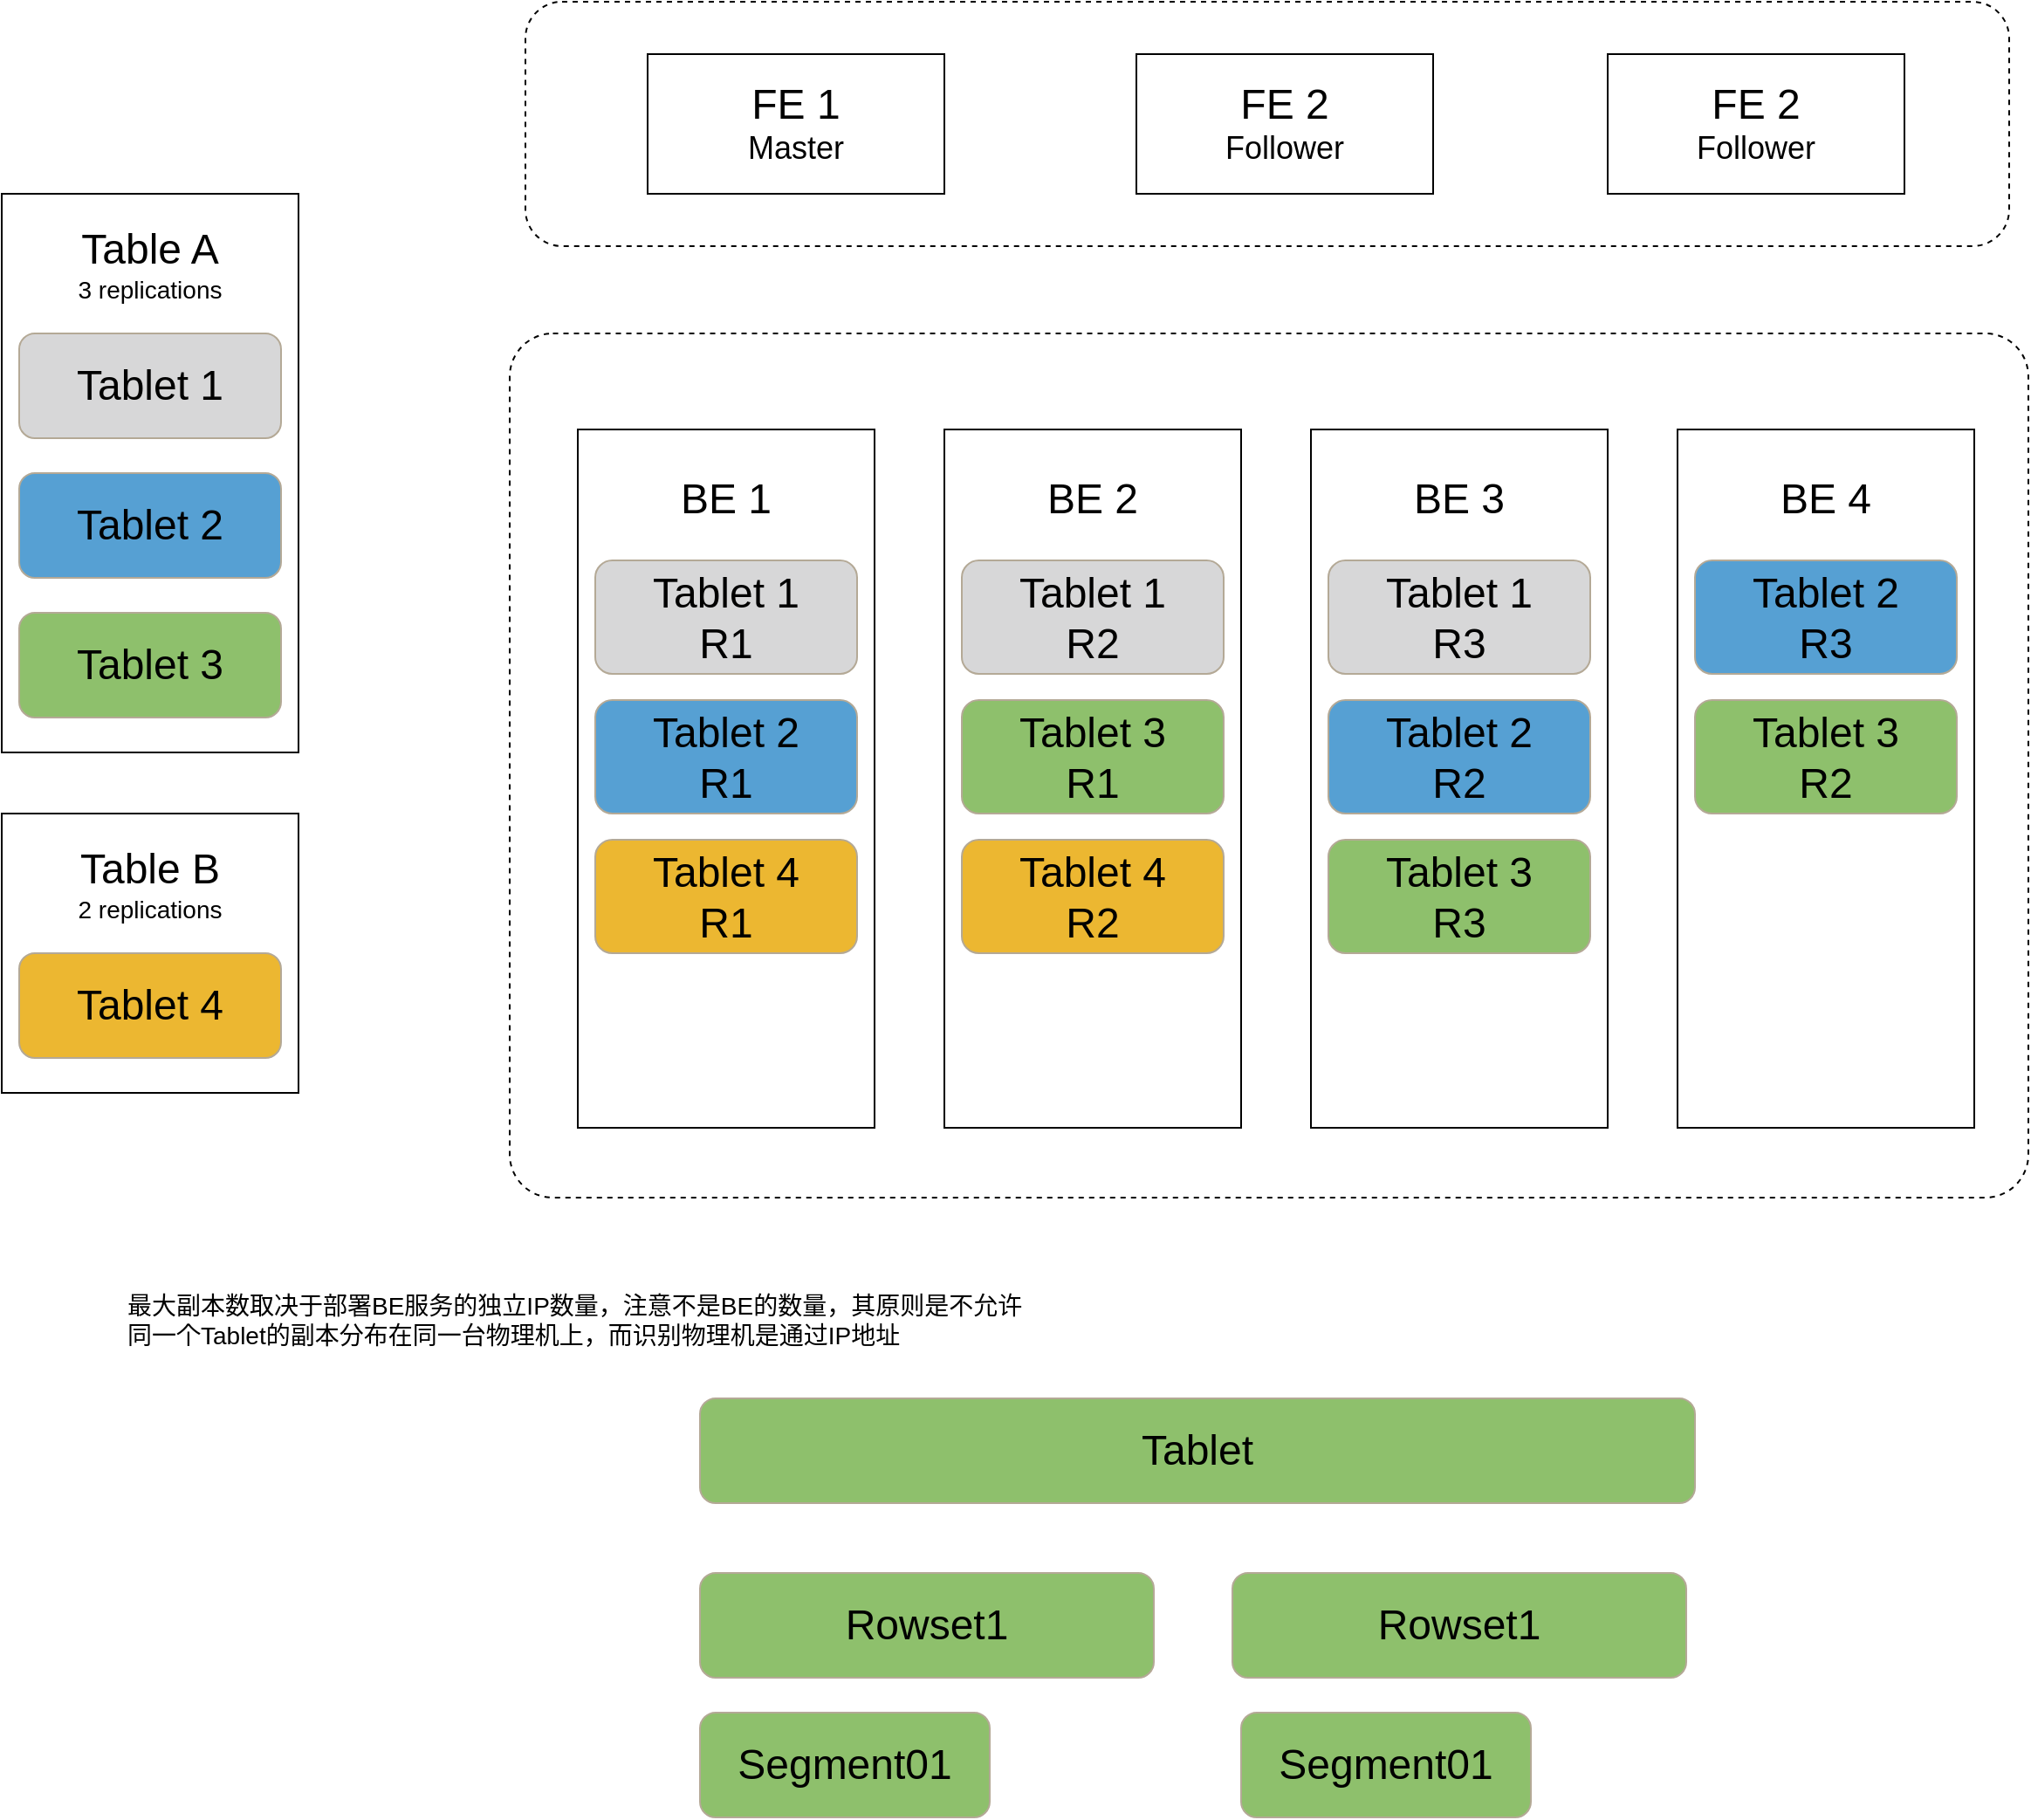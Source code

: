 <mxfile version="21.2.1" type="github">
  <diagram name="第 1 页" id="mniUiiSoPbnkiGQSMimY">
    <mxGraphModel dx="2206" dy="1175" grid="1" gridSize="10" guides="1" tooltips="1" connect="1" arrows="1" fold="1" page="1" pageScale="1" pageWidth="827" pageHeight="1169" math="0" shadow="0">
      <root>
        <mxCell id="0" />
        <mxCell id="1" parent="0" />
        <mxCell id="UMFmBSXivluhDXqMdhv--41" value="" style="rounded=1;whiteSpace=wrap;html=1;arcSize=5;fillColor=none;dashed=1;" vertex="1" parent="1">
          <mxGeometry x="501" y="260" width="870" height="495" as="geometry" />
        </mxCell>
        <mxCell id="UMFmBSXivluhDXqMdhv--40" value="" style="rounded=1;whiteSpace=wrap;html=1;fillColor=none;dashed=1;" vertex="1" parent="1">
          <mxGeometry x="510" y="70" width="850" height="140" as="geometry" />
        </mxCell>
        <mxCell id="UMFmBSXivluhDXqMdhv--1" value="" style="rounded=0;whiteSpace=wrap;html=1;" vertex="1" parent="1">
          <mxGeometry x="210" y="180" width="170" height="320" as="geometry" />
        </mxCell>
        <mxCell id="UMFmBSXivluhDXqMdhv--2" value="&lt;font style=&quot;&quot;&gt;&lt;span style=&quot;font-size: 24px;&quot;&gt;Table A&lt;/span&gt;&lt;br&gt;&lt;font style=&quot;font-size: 14px;&quot;&gt;3 replications&lt;/font&gt;&lt;br&gt;&lt;/font&gt;" style="text;html=1;strokeColor=none;fillColor=none;align=center;verticalAlign=middle;whiteSpace=wrap;rounded=0;" vertex="1" parent="1">
          <mxGeometry x="210" y="190" width="170" height="60" as="geometry" />
        </mxCell>
        <mxCell id="UMFmBSXivluhDXqMdhv--3" value="&lt;font style=&quot;font-size: 24px;&quot;&gt;Tablet 1&lt;br&gt;&lt;/font&gt;" style="rounded=1;whiteSpace=wrap;html=1;strokeColor=#b4a996;fillColor=#d7d7d8;" vertex="1" parent="1">
          <mxGeometry x="220" y="260" width="150" height="60" as="geometry" />
        </mxCell>
        <mxCell id="UMFmBSXivluhDXqMdhv--4" value="&lt;font style=&quot;font-size: 24px;&quot;&gt;Tablet 2&lt;br&gt;&lt;/font&gt;" style="rounded=1;whiteSpace=wrap;html=1;strokeColor=#B4A996;fillColor=#56a0d3;" vertex="1" parent="1">
          <mxGeometry x="220" y="340" width="150" height="60" as="geometry" />
        </mxCell>
        <mxCell id="UMFmBSXivluhDXqMdhv--5" value="&lt;font style=&quot;font-size: 24px;&quot;&gt;Tablet 3&lt;br&gt;&lt;/font&gt;" style="rounded=1;whiteSpace=wrap;html=1;strokeColor=#b4a996;fillColor=#8ec06c;" vertex="1" parent="1">
          <mxGeometry x="220" y="420" width="150" height="60" as="geometry" />
        </mxCell>
        <mxCell id="UMFmBSXivluhDXqMdhv--6" value="" style="rounded=0;whiteSpace=wrap;html=1;" vertex="1" parent="1">
          <mxGeometry x="210" y="535" width="170" height="160" as="geometry" />
        </mxCell>
        <mxCell id="UMFmBSXivluhDXqMdhv--7" value="&lt;font style=&quot;&quot;&gt;&lt;span style=&quot;font-size: 24px;&quot;&gt;Table B&lt;/span&gt;&lt;br&gt;&lt;font style=&quot;font-size: 14px;&quot;&gt;2 replications&lt;/font&gt;&lt;br&gt;&lt;/font&gt;" style="text;html=1;strokeColor=none;fillColor=none;align=center;verticalAlign=middle;whiteSpace=wrap;rounded=0;" vertex="1" parent="1">
          <mxGeometry x="210" y="545" width="170" height="60" as="geometry" />
        </mxCell>
        <mxCell id="UMFmBSXivluhDXqMdhv--8" value="&lt;font style=&quot;font-size: 24px;&quot;&gt;Tablet 4&lt;br&gt;&lt;/font&gt;" style="rounded=1;whiteSpace=wrap;html=1;strokeColor=#b4a996;fillColor=#ecb731;" vertex="1" parent="1">
          <mxGeometry x="220" y="615" width="150" height="60" as="geometry" />
        </mxCell>
        <mxCell id="UMFmBSXivluhDXqMdhv--9" value="" style="rounded=0;whiteSpace=wrap;html=1;" vertex="1" parent="1">
          <mxGeometry x="540" y="315" width="170" height="400" as="geometry" />
        </mxCell>
        <mxCell id="UMFmBSXivluhDXqMdhv--10" value="&lt;font style=&quot;&quot;&gt;&lt;span style=&quot;font-size: 24px;&quot;&gt;BE 1&lt;/span&gt;&lt;br&gt;&lt;/font&gt;" style="text;html=1;strokeColor=none;fillColor=none;align=center;verticalAlign=middle;whiteSpace=wrap;rounded=0;" vertex="1" parent="1">
          <mxGeometry x="540" y="325" width="170" height="60" as="geometry" />
        </mxCell>
        <mxCell id="UMFmBSXivluhDXqMdhv--11" value="&lt;font style=&quot;font-size: 24px;&quot;&gt;Tablet 1&lt;br&gt;R1&lt;br&gt;&lt;/font&gt;" style="rounded=1;whiteSpace=wrap;html=1;strokeColor=#b4a996;fillColor=#d7d7d8;" vertex="1" parent="1">
          <mxGeometry x="550" y="390" width="150" height="65" as="geometry" />
        </mxCell>
        <mxCell id="UMFmBSXivluhDXqMdhv--12" value="&lt;font style=&quot;font-size: 24px;&quot;&gt;Tablet 2&lt;br&gt;R1&lt;br&gt;&lt;/font&gt;" style="rounded=1;whiteSpace=wrap;html=1;strokeColor=#B4A996;fillColor=#56a0d3;" vertex="1" parent="1">
          <mxGeometry x="550" y="470" width="150" height="65" as="geometry" />
        </mxCell>
        <mxCell id="UMFmBSXivluhDXqMdhv--13" value="" style="rounded=0;whiteSpace=wrap;html=1;" vertex="1" parent="1">
          <mxGeometry x="750" y="315" width="170" height="400" as="geometry" />
        </mxCell>
        <mxCell id="UMFmBSXivluhDXqMdhv--14" value="&lt;font style=&quot;&quot;&gt;&lt;span style=&quot;font-size: 24px;&quot;&gt;BE 2&lt;/span&gt;&lt;br&gt;&lt;/font&gt;" style="text;html=1;strokeColor=none;fillColor=none;align=center;verticalAlign=middle;whiteSpace=wrap;rounded=0;" vertex="1" parent="1">
          <mxGeometry x="750" y="325" width="170" height="60" as="geometry" />
        </mxCell>
        <mxCell id="UMFmBSXivluhDXqMdhv--15" value="&lt;font style=&quot;font-size: 24px;&quot;&gt;Tablet 1&lt;br&gt;R2&lt;br&gt;&lt;/font&gt;" style="rounded=1;whiteSpace=wrap;html=1;strokeColor=#b4a996;fillColor=#d7d7d8;" vertex="1" parent="1">
          <mxGeometry x="760" y="390" width="150" height="65" as="geometry" />
        </mxCell>
        <mxCell id="UMFmBSXivluhDXqMdhv--16" value="&lt;font style=&quot;font-size: 24px;&quot;&gt;Tablet 3&lt;br&gt;R1&lt;br&gt;&lt;/font&gt;" style="rounded=1;whiteSpace=wrap;html=1;strokeColor=#b4a996;fillColor=#8ec06c;" vertex="1" parent="1">
          <mxGeometry x="760" y="470" width="150" height="65" as="geometry" />
        </mxCell>
        <mxCell id="UMFmBSXivluhDXqMdhv--17" value="" style="rounded=0;whiteSpace=wrap;html=1;" vertex="1" parent="1">
          <mxGeometry x="960" y="315" width="170" height="400" as="geometry" />
        </mxCell>
        <mxCell id="UMFmBSXivluhDXqMdhv--18" value="&lt;font style=&quot;&quot;&gt;&lt;span style=&quot;font-size: 24px;&quot;&gt;BE 3&lt;/span&gt;&lt;br&gt;&lt;/font&gt;" style="text;html=1;strokeColor=none;fillColor=none;align=center;verticalAlign=middle;whiteSpace=wrap;rounded=0;" vertex="1" parent="1">
          <mxGeometry x="960" y="325" width="170" height="60" as="geometry" />
        </mxCell>
        <mxCell id="UMFmBSXivluhDXqMdhv--19" value="&lt;font style=&quot;font-size: 24px;&quot;&gt;Tablet 1&lt;br&gt;R3&lt;br&gt;&lt;/font&gt;" style="rounded=1;whiteSpace=wrap;html=1;strokeColor=#b4a996;fillColor=#d7d7d8;" vertex="1" parent="1">
          <mxGeometry x="970" y="390" width="150" height="65" as="geometry" />
        </mxCell>
        <mxCell id="UMFmBSXivluhDXqMdhv--20" value="&lt;font style=&quot;font-size: 24px;&quot;&gt;Tablet 2&lt;br&gt;R2&lt;br&gt;&lt;/font&gt;" style="rounded=1;whiteSpace=wrap;html=1;strokeColor=#B4A996;fillColor=#56a0d3;" vertex="1" parent="1">
          <mxGeometry x="970" y="470" width="150" height="65" as="geometry" />
        </mxCell>
        <mxCell id="UMFmBSXivluhDXqMdhv--21" value="&lt;font style=&quot;font-size: 24px;&quot;&gt;Tablet 3&lt;br&gt;R3&lt;br&gt;&lt;/font&gt;" style="rounded=1;whiteSpace=wrap;html=1;strokeColor=#b4a996;fillColor=#8ec06c;" vertex="1" parent="1">
          <mxGeometry x="970" y="550" width="150" height="65" as="geometry" />
        </mxCell>
        <mxCell id="UMFmBSXivluhDXqMdhv--22" value="" style="rounded=0;whiteSpace=wrap;html=1;" vertex="1" parent="1">
          <mxGeometry x="1170" y="315" width="170" height="400" as="geometry" />
        </mxCell>
        <mxCell id="UMFmBSXivluhDXqMdhv--23" value="&lt;font style=&quot;&quot;&gt;&lt;span style=&quot;font-size: 24px;&quot;&gt;BE 4&lt;/span&gt;&lt;br&gt;&lt;/font&gt;" style="text;html=1;strokeColor=none;fillColor=none;align=center;verticalAlign=middle;whiteSpace=wrap;rounded=0;" vertex="1" parent="1">
          <mxGeometry x="1170" y="325" width="170" height="60" as="geometry" />
        </mxCell>
        <mxCell id="UMFmBSXivluhDXqMdhv--24" value="&lt;font style=&quot;font-size: 24px;&quot;&gt;Tablet 2&lt;br&gt;R3&lt;br&gt;&lt;/font&gt;" style="rounded=1;whiteSpace=wrap;html=1;strokeColor=#B4A996;fillColor=#56a0d3;" vertex="1" parent="1">
          <mxGeometry x="1180" y="390" width="150" height="65" as="geometry" />
        </mxCell>
        <mxCell id="UMFmBSXivluhDXqMdhv--25" value="&lt;font style=&quot;font-size: 24px;&quot;&gt;Tablet 3&lt;br&gt;R2&lt;br&gt;&lt;/font&gt;" style="rounded=1;whiteSpace=wrap;html=1;strokeColor=#b4a996;fillColor=#8ec06c;" vertex="1" parent="1">
          <mxGeometry x="1180" y="470" width="150" height="65" as="geometry" />
        </mxCell>
        <mxCell id="UMFmBSXivluhDXqMdhv--26" value="&lt;font style=&quot;font-size: 24px;&quot;&gt;Tablet 4&lt;br&gt;R1&lt;br&gt;&lt;/font&gt;" style="rounded=1;whiteSpace=wrap;html=1;strokeColor=#b4a996;fillColor=#ecb731;" vertex="1" parent="1">
          <mxGeometry x="550" y="550" width="150" height="65" as="geometry" />
        </mxCell>
        <mxCell id="UMFmBSXivluhDXqMdhv--27" value="" style="rounded=0;whiteSpace=wrap;html=1;" vertex="1" parent="1">
          <mxGeometry x="580" y="100" width="170" height="80" as="geometry" />
        </mxCell>
        <mxCell id="UMFmBSXivluhDXqMdhv--28" value="&lt;font style=&quot;&quot;&gt;&lt;span style=&quot;font-size: 24px;&quot;&gt;FE 1&lt;br&gt;&lt;/span&gt;&lt;font style=&quot;font-size: 18px;&quot;&gt;Master&lt;/font&gt;&lt;br&gt;&lt;/font&gt;" style="text;html=1;strokeColor=none;fillColor=none;align=center;verticalAlign=middle;whiteSpace=wrap;rounded=0;" vertex="1" parent="1">
          <mxGeometry x="580" y="110" width="170" height="60" as="geometry" />
        </mxCell>
        <mxCell id="UMFmBSXivluhDXqMdhv--29" value="" style="rounded=0;whiteSpace=wrap;html=1;" vertex="1" parent="1">
          <mxGeometry x="860" y="100" width="170" height="80" as="geometry" />
        </mxCell>
        <mxCell id="UMFmBSXivluhDXqMdhv--30" value="&lt;font style=&quot;&quot;&gt;&lt;span style=&quot;font-size: 24px;&quot;&gt;FE 2&lt;br&gt;&lt;/span&gt;&lt;font style=&quot;font-size: 18px;&quot;&gt;Follower&lt;/font&gt;&lt;br&gt;&lt;/font&gt;" style="text;html=1;strokeColor=none;fillColor=none;align=center;verticalAlign=middle;whiteSpace=wrap;rounded=0;" vertex="1" parent="1">
          <mxGeometry x="860" y="110" width="170" height="60" as="geometry" />
        </mxCell>
        <mxCell id="UMFmBSXivluhDXqMdhv--31" value="" style="rounded=0;whiteSpace=wrap;html=1;" vertex="1" parent="1">
          <mxGeometry x="1130" y="100" width="170" height="80" as="geometry" />
        </mxCell>
        <mxCell id="UMFmBSXivluhDXqMdhv--32" value="&lt;font style=&quot;&quot;&gt;&lt;span style=&quot;font-size: 24px;&quot;&gt;FE 2&lt;br&gt;&lt;/span&gt;&lt;font style=&quot;font-size: 18px;&quot;&gt;Follower&lt;/font&gt;&lt;br&gt;&lt;/font&gt;" style="text;html=1;strokeColor=none;fillColor=none;align=center;verticalAlign=middle;whiteSpace=wrap;rounded=0;" vertex="1" parent="1">
          <mxGeometry x="1130" y="110" width="170" height="60" as="geometry" />
        </mxCell>
        <mxCell id="UMFmBSXivluhDXqMdhv--33" value="&lt;font style=&quot;font-size: 24px;&quot;&gt;Tablet 4&lt;br&gt;R2&lt;br&gt;&lt;/font&gt;" style="rounded=1;whiteSpace=wrap;html=1;strokeColor=#b4a996;fillColor=#ecb731;" vertex="1" parent="1">
          <mxGeometry x="760" y="550" width="150" height="65" as="geometry" />
        </mxCell>
        <mxCell id="UMFmBSXivluhDXqMdhv--34" value="&lt;font style=&quot;font-size: 14px;&quot;&gt;最大副本数取决于部署BE服务的独立IP数量，注意不是BE的数量，其原则是不允许同一个Tablet的副本分布在同一台物理机上，而识别物理机是通过IP地址&lt;/font&gt;" style="text;html=1;strokeColor=none;fillColor=none;align=left;verticalAlign=middle;whiteSpace=wrap;rounded=0;" vertex="1" parent="1">
          <mxGeometry x="280" y="790" width="520" height="70" as="geometry" />
        </mxCell>
        <mxCell id="UMFmBSXivluhDXqMdhv--35" value="&lt;font style=&quot;font-size: 24px;&quot;&gt;Tablet&lt;br&gt;&lt;/font&gt;" style="rounded=1;whiteSpace=wrap;html=1;strokeColor=#b4a996;fillColor=#8ec06c;" vertex="1" parent="1">
          <mxGeometry x="610" y="870" width="570" height="60" as="geometry" />
        </mxCell>
        <mxCell id="UMFmBSXivluhDXqMdhv--36" value="&lt;font style=&quot;font-size: 24px;&quot;&gt;Rowset1&lt;br&gt;&lt;/font&gt;" style="rounded=1;whiteSpace=wrap;html=1;strokeColor=#b4a996;fillColor=#8ec06c;" vertex="1" parent="1">
          <mxGeometry x="610" y="970" width="260" height="60" as="geometry" />
        </mxCell>
        <mxCell id="UMFmBSXivluhDXqMdhv--37" value="&lt;font style=&quot;font-size: 24px;&quot;&gt;Rowset1&lt;br&gt;&lt;/font&gt;" style="rounded=1;whiteSpace=wrap;html=1;strokeColor=#b4a996;fillColor=#8ec06c;" vertex="1" parent="1">
          <mxGeometry x="915" y="970" width="260" height="60" as="geometry" />
        </mxCell>
        <mxCell id="UMFmBSXivluhDXqMdhv--38" value="&lt;font style=&quot;font-size: 24px;&quot;&gt;Segment01&lt;br&gt;&lt;/font&gt;" style="rounded=1;whiteSpace=wrap;html=1;strokeColor=#b4a996;fillColor=#8ec06c;" vertex="1" parent="1">
          <mxGeometry x="610" y="1050" width="166" height="60" as="geometry" />
        </mxCell>
        <mxCell id="UMFmBSXivluhDXqMdhv--39" value="&lt;font style=&quot;font-size: 24px;&quot;&gt;Segment01&lt;br&gt;&lt;/font&gt;" style="rounded=1;whiteSpace=wrap;html=1;strokeColor=#b4a996;fillColor=#8ec06c;" vertex="1" parent="1">
          <mxGeometry x="920" y="1050" width="166" height="60" as="geometry" />
        </mxCell>
      </root>
    </mxGraphModel>
  </diagram>
</mxfile>
